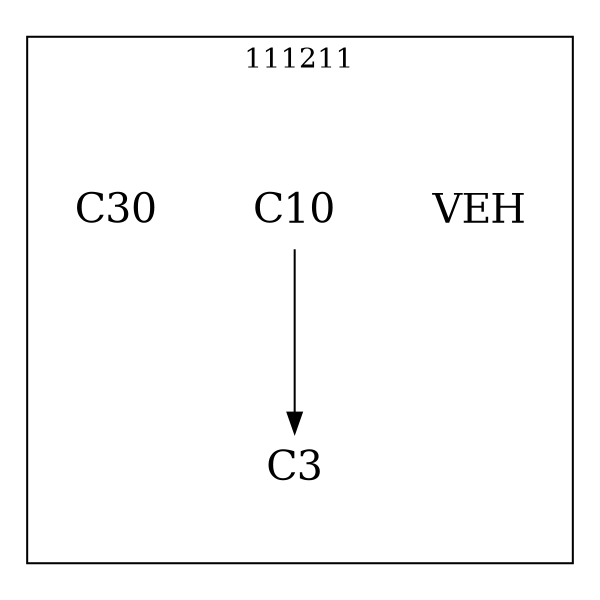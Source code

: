 strict digraph DAGS {
	size = "4,4!" ; ratio ="fill"; subgraph cluster_0{
			labeldoc = "t";
			label = "111211";node	[label= VEH, shape = plaintext, fontsize=20] VEH;node	[label= C3, shape = plaintext, fontsize=20] C3;node	[label= C10, shape = plaintext, fontsize=20] C10;node	[label= C30, shape = plaintext, fontsize=20] C30;
C10->C3;
	}}